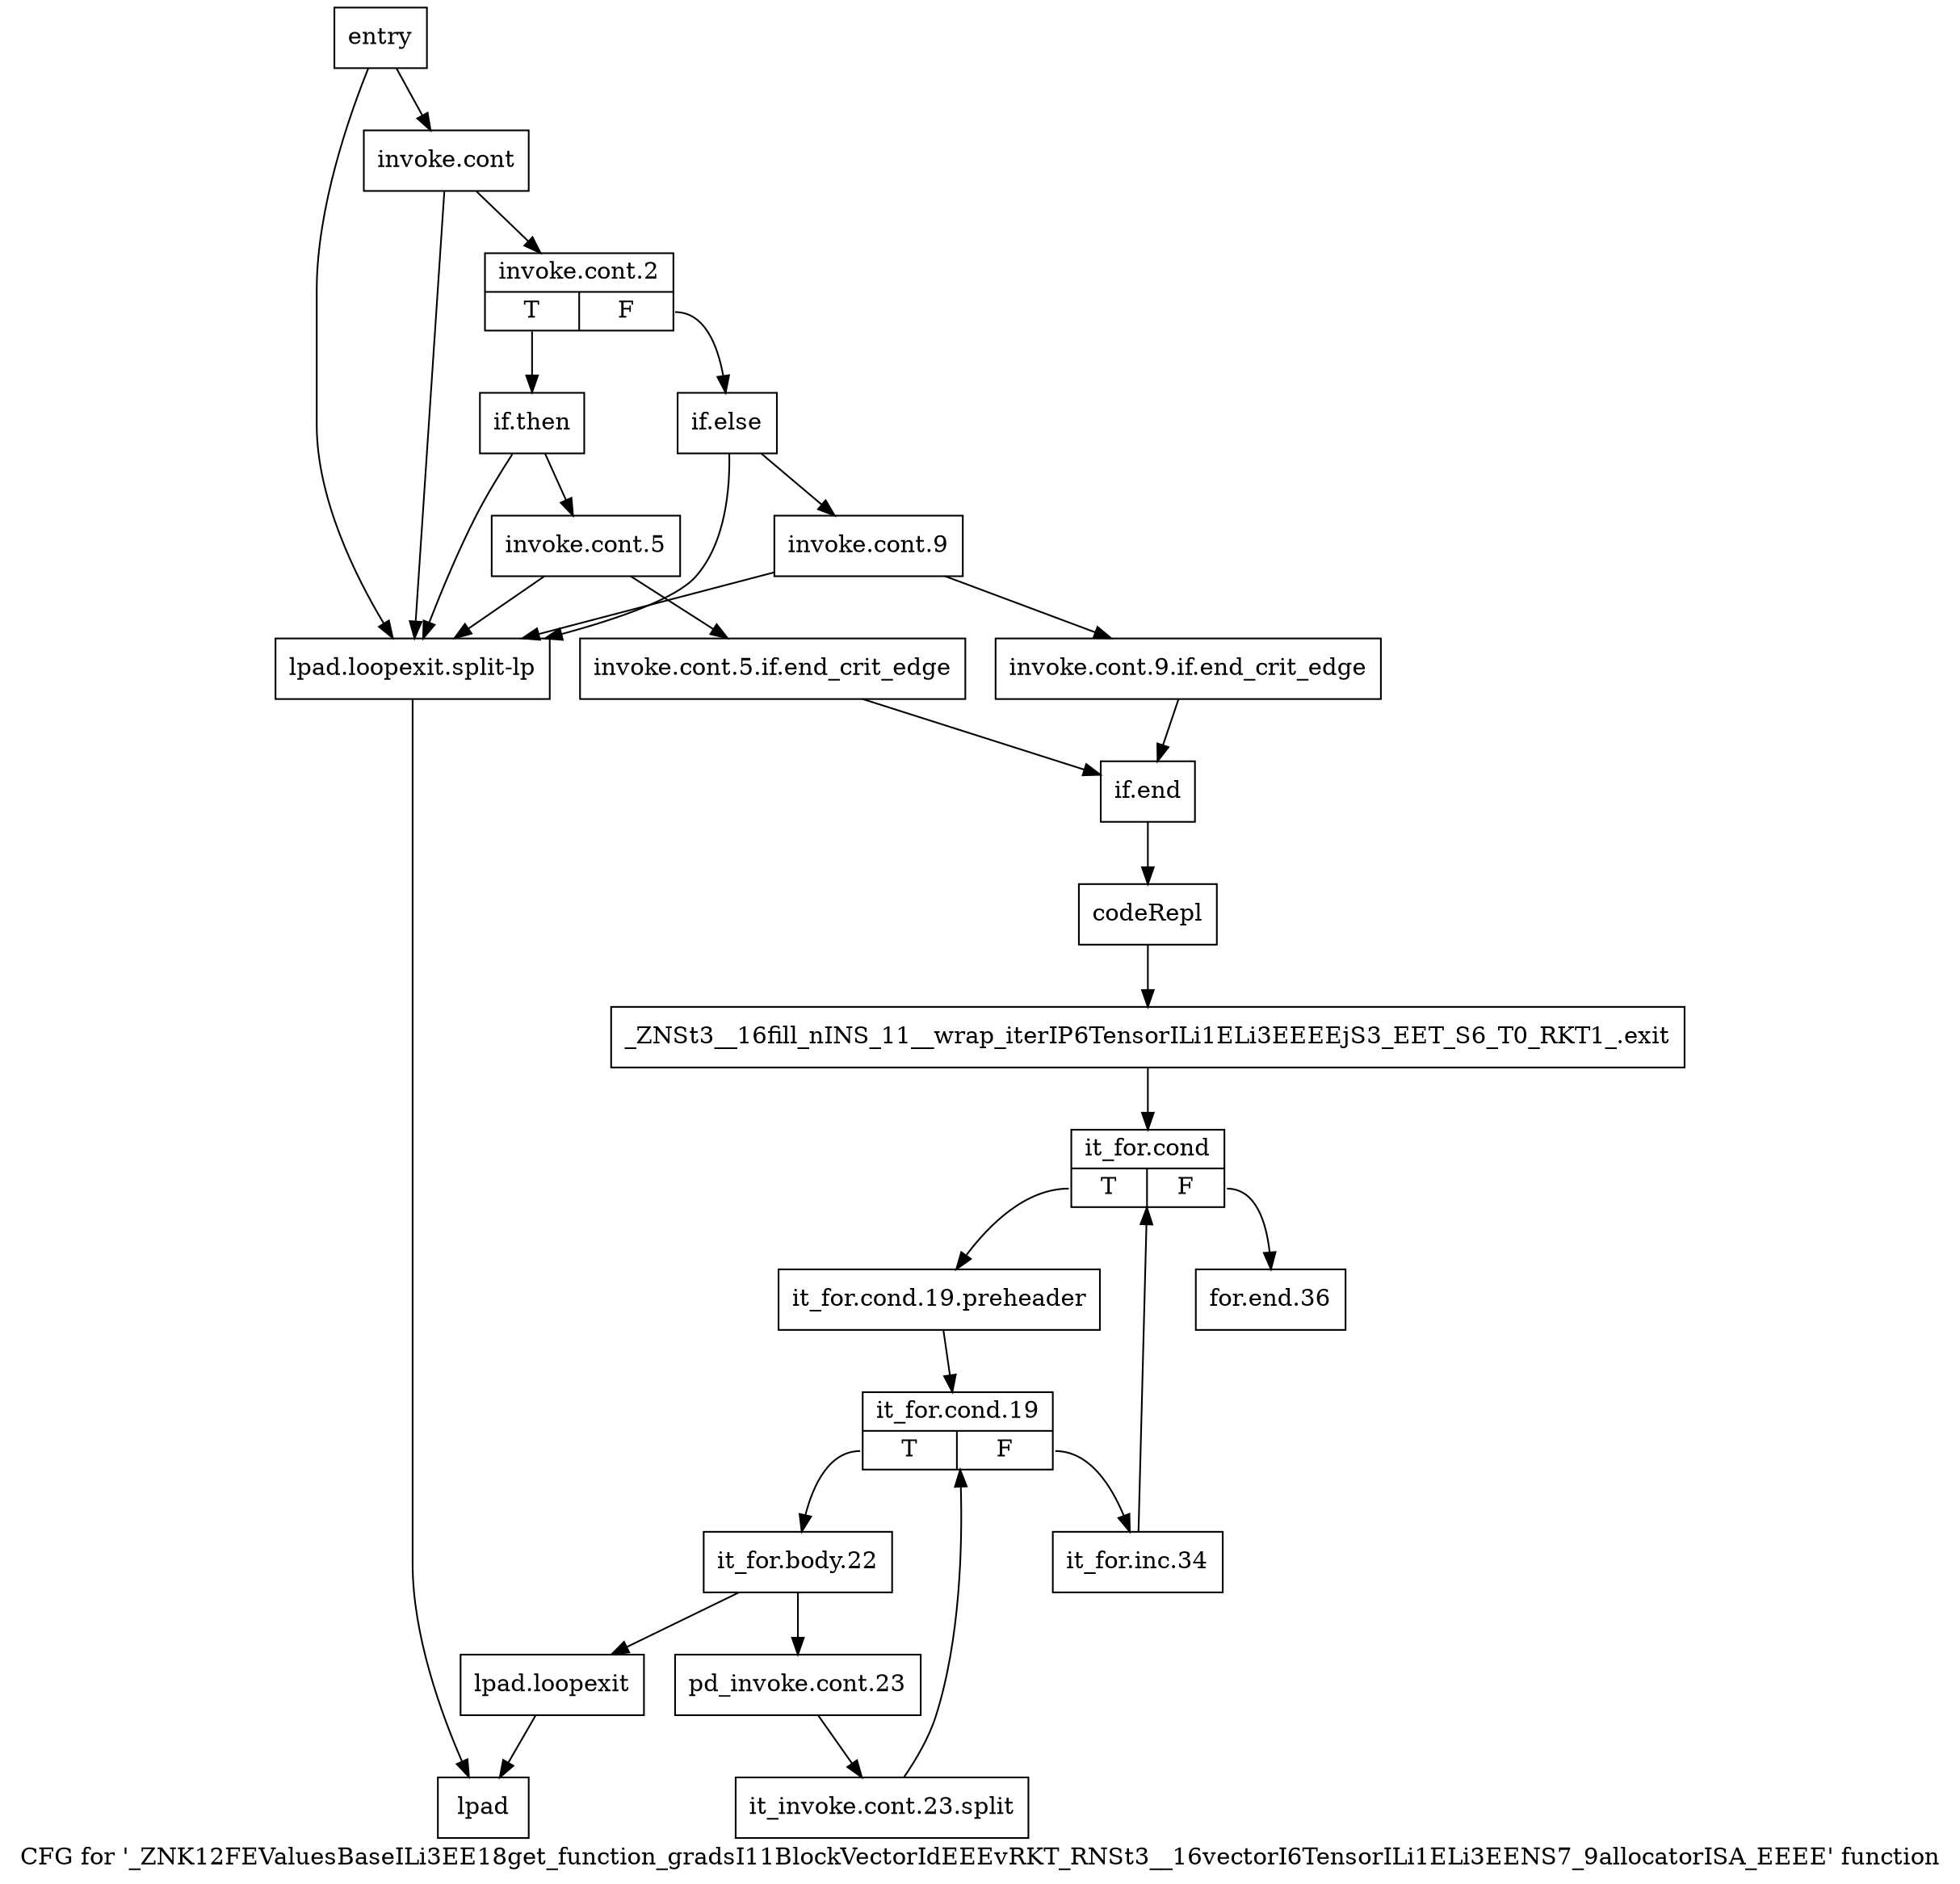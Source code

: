 digraph "CFG for '_ZNK12FEValuesBaseILi3EE18get_function_gradsI11BlockVectorIdEEEvRKT_RNSt3__16vectorI6TensorILi1ELi3EENS7_9allocatorISA_EEEE' function" {
	label="CFG for '_ZNK12FEValuesBaseILi3EE18get_function_gradsI11BlockVectorIdEEEvRKT_RNSt3__16vectorI6TensorILi1ELi3EENS7_9allocatorISA_EEEE' function";

	Node0x5454360 [shape=record,label="{entry}"];
	Node0x5454360 -> Node0x54543b0;
	Node0x5454360 -> Node0x5454590;
	Node0x54543b0 [shape=record,label="{invoke.cont}"];
	Node0x54543b0 -> Node0x5454400;
	Node0x54543b0 -> Node0x5454590;
	Node0x5454400 [shape=record,label="{invoke.cont.2|{<s0>T|<s1>F}}"];
	Node0x5454400:s0 -> Node0x5454450;
	Node0x5454400:s1 -> Node0x5454630;
	Node0x5454450 [shape=record,label="{if.then}"];
	Node0x5454450 -> Node0x54544a0;
	Node0x5454450 -> Node0x5454590;
	Node0x54544a0 [shape=record,label="{invoke.cont.5}"];
	Node0x54544a0 -> Node0x54544f0;
	Node0x54544a0 -> Node0x5454590;
	Node0x54544f0 [shape=record,label="{invoke.cont.5.if.end_crit_edge}"];
	Node0x54544f0 -> Node0x5455260;
	Node0x5454540 [shape=record,label="{lpad.loopexit}"];
	Node0x5454540 -> Node0x54545e0;
	Node0x5454590 [shape=record,label="{lpad.loopexit.split-lp}"];
	Node0x5454590 -> Node0x54545e0;
	Node0x54545e0 [shape=record,label="{lpad}"];
	Node0x5454630 [shape=record,label="{if.else}"];
	Node0x5454630 -> Node0x54551c0;
	Node0x5454630 -> Node0x5454590;
	Node0x54551c0 [shape=record,label="{invoke.cont.9}"];
	Node0x54551c0 -> Node0x5455210;
	Node0x54551c0 -> Node0x5454590;
	Node0x5455210 [shape=record,label="{invoke.cont.9.if.end_crit_edge}"];
	Node0x5455210 -> Node0x5455260;
	Node0x5455260 [shape=record,label="{if.end}"];
	Node0x5455260 -> Node0x54552b0;
	Node0x54552b0 [shape=record,label="{codeRepl}"];
	Node0x54552b0 -> Node0x5455300;
	Node0x5455300 [shape=record,label="{_ZNSt3__16fill_nINS_11__wrap_iterIP6TensorILi1ELi3EEEEjS3_EET_S6_T0_RKT1_.exit}"];
	Node0x5455300 -> Node0x5455350;
	Node0x5455350 [shape=record,label="{it_for.cond|{<s0>T|<s1>F}}"];
	Node0x5455350:s0 -> Node0x54553a0;
	Node0x5455350:s1 -> Node0x5455530;
	Node0x54553a0 [shape=record,label="{it_for.cond.19.preheader}"];
	Node0x54553a0 -> Node0x54553f0;
	Node0x54553f0 [shape=record,label="{it_for.cond.19|{<s0>T|<s1>F}}"];
	Node0x54553f0:s0 -> Node0x5455440;
	Node0x54553f0:s1 -> Node0x54554e0;
	Node0x5455440 [shape=record,label="{it_for.body.22}"];
	Node0x5455440 -> Node0x5455490;
	Node0x5455440 -> Node0x5454540;
	Node0x5455490 [shape=record,label="{pd_invoke.cont.23}"];
	Node0x5455490 -> Node0xa7e2c10;
	Node0xa7e2c10 [shape=record,label="{it_invoke.cont.23.split}"];
	Node0xa7e2c10 -> Node0x54553f0;
	Node0x54554e0 [shape=record,label="{it_for.inc.34}"];
	Node0x54554e0 -> Node0x5455350;
	Node0x5455530 [shape=record,label="{for.end.36}"];
}
